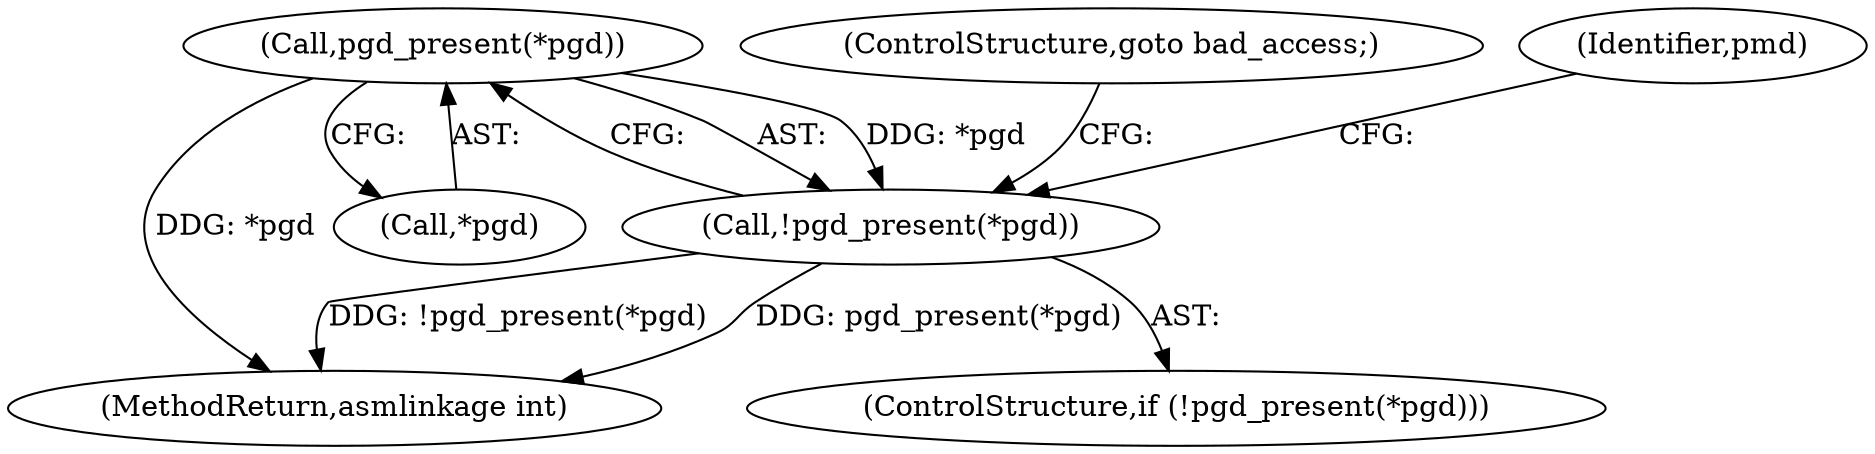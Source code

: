 digraph "0_linux_a4780adeefd042482f624f5e0d577bf9cdcbb760_1@pointer" {
"1000286" [label="(Call,pgd_present(*pgd))"];
"1000285" [label="(Call,!pgd_present(*pgd))"];
"1000286" [label="(Call,pgd_present(*pgd))"];
"1000289" [label="(ControlStructure,goto bad_access;)"];
"1000291" [label="(Identifier,pmd)"];
"1000459" [label="(MethodReturn,asmlinkage int)"];
"1000287" [label="(Call,*pgd)"];
"1000285" [label="(Call,!pgd_present(*pgd))"];
"1000284" [label="(ControlStructure,if (!pgd_present(*pgd)))"];
"1000286" -> "1000285"  [label="AST: "];
"1000286" -> "1000287"  [label="CFG: "];
"1000287" -> "1000286"  [label="AST: "];
"1000285" -> "1000286"  [label="CFG: "];
"1000286" -> "1000459"  [label="DDG: *pgd"];
"1000286" -> "1000285"  [label="DDG: *pgd"];
"1000285" -> "1000284"  [label="AST: "];
"1000289" -> "1000285"  [label="CFG: "];
"1000291" -> "1000285"  [label="CFG: "];
"1000285" -> "1000459"  [label="DDG: pgd_present(*pgd)"];
"1000285" -> "1000459"  [label="DDG: !pgd_present(*pgd)"];
}
